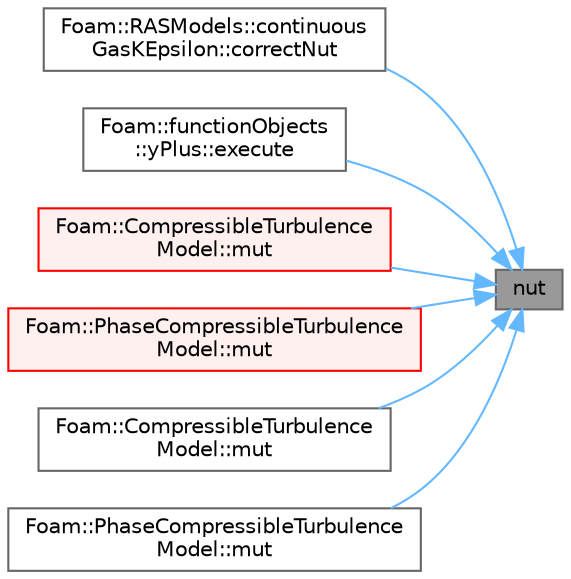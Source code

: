 digraph "nut"
{
 // LATEX_PDF_SIZE
  bgcolor="transparent";
  edge [fontname=Helvetica,fontsize=10,labelfontname=Helvetica,labelfontsize=10];
  node [fontname=Helvetica,fontsize=10,shape=box,height=0.2,width=0.4];
  rankdir="RL";
  Node1 [id="Node000001",label="nut",height=0.2,width=0.4,color="gray40", fillcolor="grey60", style="filled", fontcolor="black",tooltip=" "];
  Node1 -> Node2 [id="edge1_Node000001_Node000002",dir="back",color="steelblue1",style="solid",tooltip=" "];
  Node2 [id="Node000002",label="Foam::RASModels::continuous\lGasKEpsilon::correctNut",height=0.2,width=0.4,color="grey40", fillcolor="white", style="filled",URL="$classFoam_1_1RASModels_1_1continuousGasKEpsilon.html#aaffe89433f18f1ee4137486e19219448",tooltip=" "];
  Node1 -> Node3 [id="edge2_Node000001_Node000003",dir="back",color="steelblue1",style="solid",tooltip=" "];
  Node3 [id="Node000003",label="Foam::functionObjects\l::yPlus::execute",height=0.2,width=0.4,color="grey40", fillcolor="white", style="filled",URL="$classFoam_1_1functionObjects_1_1yPlus.html#ae006844a02161d12182ab372ca5c257b",tooltip=" "];
  Node1 -> Node4 [id="edge3_Node000001_Node000004",dir="back",color="steelblue1",style="solid",tooltip=" "];
  Node4 [id="Node000004",label="Foam::CompressibleTurbulence\lModel::mut",height=0.2,width=0.4,color="red", fillcolor="#FFF0F0", style="filled",URL="$classFoam_1_1CompressibleTurbulenceModel.html#af7c59dbc113cd47a68aa3e0a19fc0727",tooltip=" "];
  Node1 -> Node7 [id="edge4_Node000001_Node000007",dir="back",color="steelblue1",style="solid",tooltip=" "];
  Node7 [id="Node000007",label="Foam::PhaseCompressibleTurbulence\lModel::mut",height=0.2,width=0.4,color="red", fillcolor="#FFF0F0", style="filled",URL="$classFoam_1_1PhaseCompressibleTurbulenceModel.html#af7c59dbc113cd47a68aa3e0a19fc0727",tooltip=" "];
  Node1 -> Node10 [id="edge5_Node000001_Node000010",dir="back",color="steelblue1",style="solid",tooltip=" "];
  Node10 [id="Node000010",label="Foam::CompressibleTurbulence\lModel::mut",height=0.2,width=0.4,color="grey40", fillcolor="white", style="filled",URL="$classFoam_1_1CompressibleTurbulenceModel.html#aedd7faae2bae4752de497dce6725b91e",tooltip=" "];
  Node1 -> Node11 [id="edge6_Node000001_Node000011",dir="back",color="steelblue1",style="solid",tooltip=" "];
  Node11 [id="Node000011",label="Foam::PhaseCompressibleTurbulence\lModel::mut",height=0.2,width=0.4,color="grey40", fillcolor="white", style="filled",URL="$classFoam_1_1PhaseCompressibleTurbulenceModel.html#aedd7faae2bae4752de497dce6725b91e",tooltip=" "];
}
